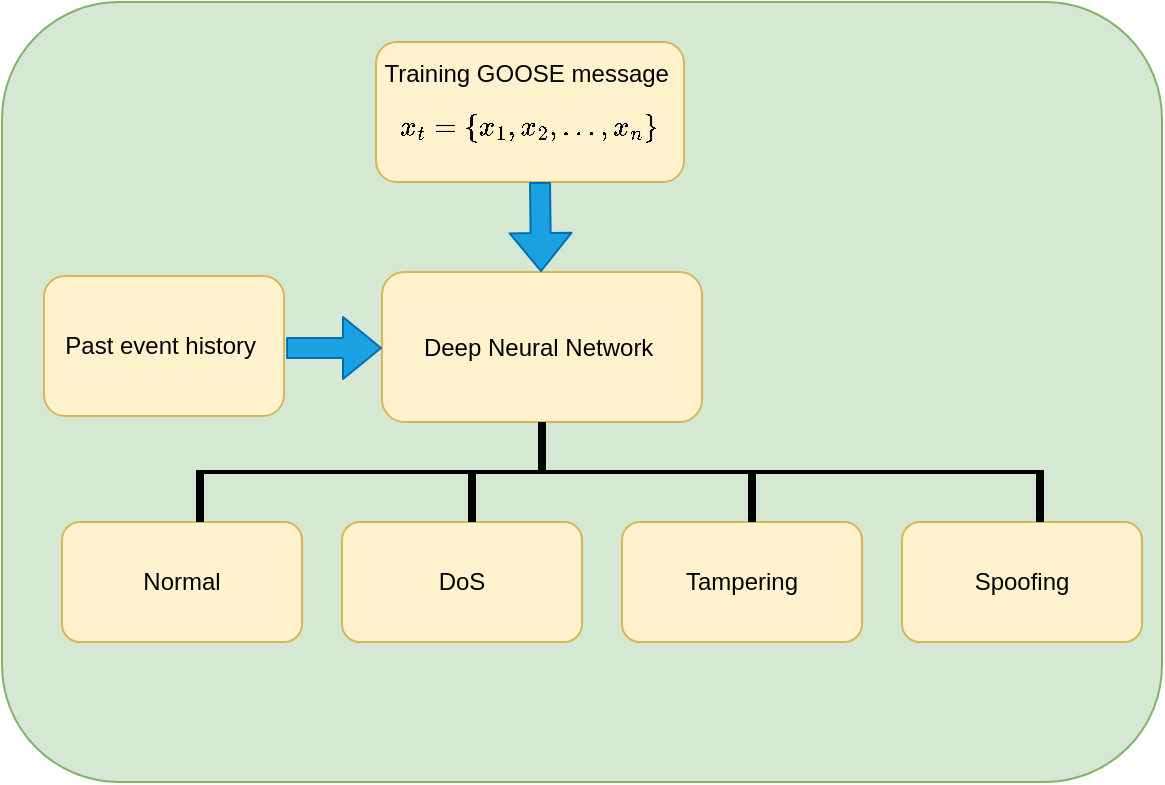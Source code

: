 <mxfile version="15.0.2" type="github">
  <diagram id="A48rxkqS8taGA3FP0SlE" name="Page-1">
    <mxGraphModel dx="1422" dy="737" grid="1" gridSize="10" guides="1" tooltips="1" connect="1" arrows="1" fold="1" page="1" pageScale="1" pageWidth="827" pageHeight="1169" math="1" shadow="0">
      <root>
        <mxCell id="0" />
        <mxCell id="1" parent="0" />
        <mxCell id="4VnncRjoAFdzeTJe6IzV-1" value="" style="rounded=1;whiteSpace=wrap;html=1;fillColor=#d5e8d4;strokeColor=#82b366;" vertex="1" parent="1">
          <mxGeometry x="210" y="180" width="580" height="390" as="geometry" />
        </mxCell>
        <mxCell id="4VnncRjoAFdzeTJe6IzV-2" value="Training GOOSE message&amp;nbsp;&lt;br&gt;$${x}_t=\{{{x}_{1}},{{x}_{2}},...,{{x}_{n}}\}$$" style="rounded=1;whiteSpace=wrap;html=1;fillColor=#fff2cc;strokeColor=#d6b656;" vertex="1" parent="1">
          <mxGeometry x="397" y="200" width="154" height="70" as="geometry" />
        </mxCell>
        <mxCell id="4VnncRjoAFdzeTJe6IzV-3" value="Past event history&amp;nbsp;" style="rounded=1;whiteSpace=wrap;html=1;fillColor=#fff2cc;strokeColor=#d6b656;" vertex="1" parent="1">
          <mxGeometry x="231" y="317" width="120" height="70" as="geometry" />
        </mxCell>
        <mxCell id="4VnncRjoAFdzeTJe6IzV-4" value="Deep Neural Network&amp;nbsp;" style="rounded=1;whiteSpace=wrap;html=1;fillColor=#fff2cc;strokeColor=#d6b656;" vertex="1" parent="1">
          <mxGeometry x="400" y="315" width="160" height="75" as="geometry" />
        </mxCell>
        <mxCell id="4VnncRjoAFdzeTJe6IzV-5" value="DoS" style="rounded=1;whiteSpace=wrap;html=1;fillColor=#fff2cc;strokeColor=#d6b656;" vertex="1" parent="1">
          <mxGeometry x="380" y="440" width="120" height="60" as="geometry" />
        </mxCell>
        <mxCell id="4VnncRjoAFdzeTJe6IzV-6" value="Normal" style="rounded=1;whiteSpace=wrap;html=1;fillColor=#fff2cc;strokeColor=#d6b656;" vertex="1" parent="1">
          <mxGeometry x="240" y="440" width="120" height="60" as="geometry" />
        </mxCell>
        <mxCell id="4VnncRjoAFdzeTJe6IzV-7" value="Tampering" style="rounded=1;whiteSpace=wrap;html=1;fillColor=#fff2cc;strokeColor=#d6b656;" vertex="1" parent="1">
          <mxGeometry x="520" y="440" width="120" height="60" as="geometry" />
        </mxCell>
        <mxCell id="4VnncRjoAFdzeTJe6IzV-8" value="Spoofing" style="rounded=1;whiteSpace=wrap;html=1;fillColor=#fff2cc;strokeColor=#d6b656;" vertex="1" parent="1">
          <mxGeometry x="660" y="440" width="120" height="60" as="geometry" />
        </mxCell>
        <mxCell id="4VnncRjoAFdzeTJe6IzV-12" value="" style="shape=flexArrow;endArrow=classic;html=1;entryX=0;entryY=0.6;entryDx=0;entryDy=0;entryPerimeter=0;fillColor=#1ba1e2;strokeColor=#006EAF;exitX=0.992;exitY=0.629;exitDx=0;exitDy=0;exitPerimeter=0;" edge="1" parent="1">
          <mxGeometry width="50" height="50" relative="1" as="geometry">
            <mxPoint x="352.04" y="353.03" as="sourcePoint" />
            <mxPoint x="400" y="353" as="targetPoint" />
          </mxGeometry>
        </mxCell>
        <mxCell id="4VnncRjoAFdzeTJe6IzV-13" value="" style="shape=flexArrow;endArrow=classic;html=1;fillColor=#1ba1e2;strokeColor=#006EAF;" edge="1" parent="1" target="4VnncRjoAFdzeTJe6IzV-4">
          <mxGeometry width="50" height="50" relative="1" as="geometry">
            <mxPoint x="479" y="270" as="sourcePoint" />
            <mxPoint x="506" y="270" as="targetPoint" />
          </mxGeometry>
        </mxCell>
        <mxCell id="4VnncRjoAFdzeTJe6IzV-15" value="" style="line;strokeWidth=2;html=1;" vertex="1" parent="1">
          <mxGeometry x="310" y="410" width="420" height="10" as="geometry" />
        </mxCell>
        <mxCell id="4VnncRjoAFdzeTJe6IzV-19" value="" style="line;strokeWidth=4;direction=south;html=1;perimeter=backbonePerimeter;points=[];outlineConnect=0;" vertex="1" parent="1">
          <mxGeometry x="304" y="414" width="10" height="26" as="geometry" />
        </mxCell>
        <mxCell id="4VnncRjoAFdzeTJe6IzV-20" value="" style="line;strokeWidth=4;direction=south;html=1;perimeter=backbonePerimeter;points=[];outlineConnect=0;" vertex="1" parent="1">
          <mxGeometry x="440" y="414" width="10" height="26" as="geometry" />
        </mxCell>
        <mxCell id="4VnncRjoAFdzeTJe6IzV-21" value="" style="line;strokeWidth=4;direction=south;html=1;perimeter=backbonePerimeter;points=[];outlineConnect=0;" vertex="1" parent="1">
          <mxGeometry x="580" y="414" width="10" height="26" as="geometry" />
        </mxCell>
        <mxCell id="4VnncRjoAFdzeTJe6IzV-22" value="" style="line;strokeWidth=4;direction=south;html=1;perimeter=backbonePerimeter;points=[];outlineConnect=0;" vertex="1" parent="1">
          <mxGeometry x="724" y="414" width="10" height="26" as="geometry" />
        </mxCell>
        <mxCell id="4VnncRjoAFdzeTJe6IzV-23" value="" style="line;strokeWidth=4;direction=south;html=1;perimeter=backbonePerimeter;points=[];outlineConnect=0;" vertex="1" parent="1">
          <mxGeometry x="475" y="390" width="10" height="26" as="geometry" />
        </mxCell>
      </root>
    </mxGraphModel>
  </diagram>
</mxfile>
